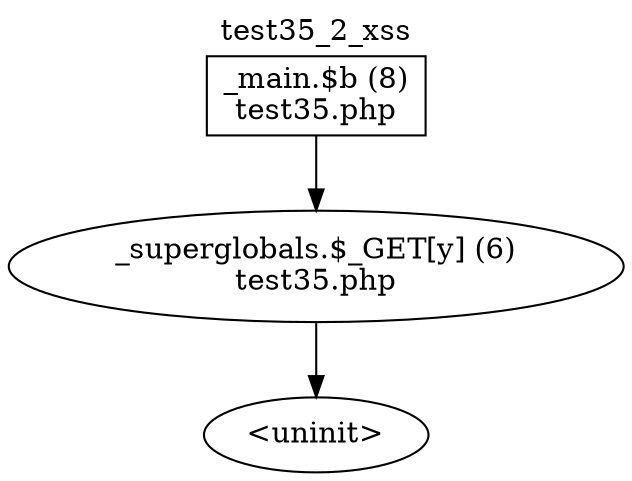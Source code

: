 digraph cfg {
  label="test35_2_xss";
  labelloc=t;
  n1 [shape=box, label="_main.$b (8)\ntest35.php"];
  n2 [shape=ellipse, label="_superglobals.$_GET[y] (6)\ntest35.php"];
  n3 [shape=ellipse, label="<uninit>"];
  n1 -> n2;
  n2 -> n3;
}
